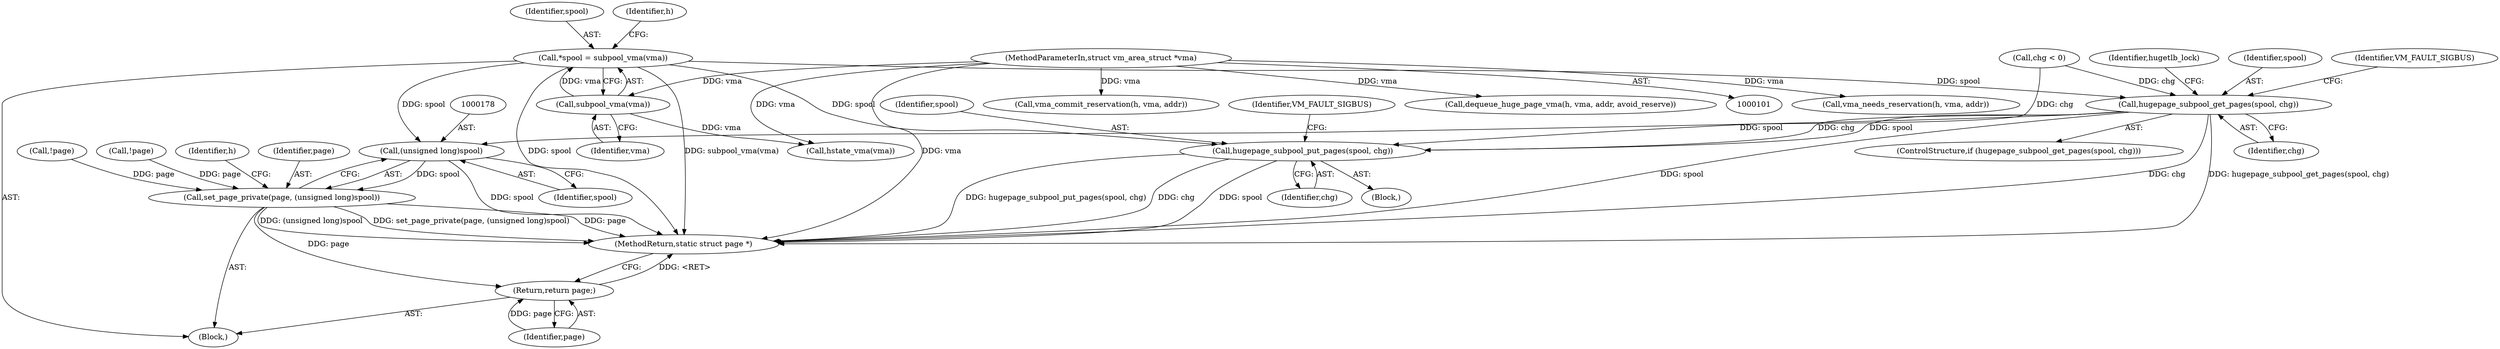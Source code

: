 digraph "0_linux_90481622d75715bfcb68501280a917dbfe516029_4@pointer" {
"1000107" [label="(Call,*spool = subpool_vma(vma))"];
"1000109" [label="(Call,subpool_vma(vma))"];
"1000102" [label="(MethodParameterIn,struct vm_area_struct *vma)"];
"1000135" [label="(Call,hugepage_subpool_get_pages(spool, chg))"];
"1000168" [label="(Call,hugepage_subpool_put_pages(spool, chg))"];
"1000177" [label="(Call,(unsigned long)spool)"];
"1000175" [label="(Call,set_page_private(page, (unsigned long)spool))"];
"1000184" [label="(Return,return page;)"];
"1000177" [label="(Call,(unsigned long)spool)"];
"1000137" [label="(Identifier,chg)"];
"1000175" [label="(Call,set_page_private(page, (unsigned long)spool))"];
"1000125" [label="(Call,chg < 0)"];
"1000181" [label="(Identifier,h)"];
"1000168" [label="(Call,hugepage_subpool_put_pages(spool, chg))"];
"1000144" [label="(Identifier,hugetlb_lock)"];
"1000107" [label="(Call,*spool = subpool_vma(vma))"];
"1000105" [label="(Block,)"];
"1000108" [label="(Identifier,spool)"];
"1000179" [label="(Identifier,spool)"];
"1000113" [label="(Identifier,h)"];
"1000135" [label="(Call,hugepage_subpool_get_pages(spool, chg))"];
"1000114" [label="(Call,hstate_vma(vma))"];
"1000170" [label="(Identifier,chg)"];
"1000169" [label="(Identifier,spool)"];
"1000184" [label="(Return,return page;)"];
"1000136" [label="(Identifier,spool)"];
"1000176" [label="(Identifier,page)"];
"1000120" [label="(Call,vma_needs_reservation(h, vma, addr))"];
"1000165" [label="(Call,!page)"];
"1000174" [label="(Identifier,VM_FAULT_SIGBUS)"];
"1000109" [label="(Call,subpool_vma(vma))"];
"1000186" [label="(MethodReturn,static struct page *)"];
"1000167" [label="(Block,)"];
"1000180" [label="(Call,vma_commit_reservation(h, vma, addr))"];
"1000141" [label="(Identifier,VM_FAULT_SIGBUS)"];
"1000185" [label="(Identifier,page)"];
"1000102" [label="(MethodParameterIn,struct vm_area_struct *vma)"];
"1000134" [label="(ControlStructure,if (hugepage_subpool_get_pages(spool, chg)))"];
"1000156" [label="(Call,!page)"];
"1000147" [label="(Call,dequeue_huge_page_vma(h, vma, addr, avoid_reserve))"];
"1000110" [label="(Identifier,vma)"];
"1000107" -> "1000105"  [label="AST: "];
"1000107" -> "1000109"  [label="CFG: "];
"1000108" -> "1000107"  [label="AST: "];
"1000109" -> "1000107"  [label="AST: "];
"1000113" -> "1000107"  [label="CFG: "];
"1000107" -> "1000186"  [label="DDG: spool"];
"1000107" -> "1000186"  [label="DDG: subpool_vma(vma)"];
"1000109" -> "1000107"  [label="DDG: vma"];
"1000107" -> "1000135"  [label="DDG: spool"];
"1000107" -> "1000168"  [label="DDG: spool"];
"1000107" -> "1000177"  [label="DDG: spool"];
"1000109" -> "1000110"  [label="CFG: "];
"1000110" -> "1000109"  [label="AST: "];
"1000102" -> "1000109"  [label="DDG: vma"];
"1000109" -> "1000114"  [label="DDG: vma"];
"1000102" -> "1000101"  [label="AST: "];
"1000102" -> "1000186"  [label="DDG: vma"];
"1000102" -> "1000114"  [label="DDG: vma"];
"1000102" -> "1000120"  [label="DDG: vma"];
"1000102" -> "1000147"  [label="DDG: vma"];
"1000102" -> "1000180"  [label="DDG: vma"];
"1000135" -> "1000134"  [label="AST: "];
"1000135" -> "1000137"  [label="CFG: "];
"1000136" -> "1000135"  [label="AST: "];
"1000137" -> "1000135"  [label="AST: "];
"1000141" -> "1000135"  [label="CFG: "];
"1000144" -> "1000135"  [label="CFG: "];
"1000135" -> "1000186"  [label="DDG: hugepage_subpool_get_pages(spool, chg)"];
"1000135" -> "1000186"  [label="DDG: spool"];
"1000135" -> "1000186"  [label="DDG: chg"];
"1000125" -> "1000135"  [label="DDG: chg"];
"1000135" -> "1000168"  [label="DDG: spool"];
"1000135" -> "1000168"  [label="DDG: chg"];
"1000135" -> "1000177"  [label="DDG: spool"];
"1000168" -> "1000167"  [label="AST: "];
"1000168" -> "1000170"  [label="CFG: "];
"1000169" -> "1000168"  [label="AST: "];
"1000170" -> "1000168"  [label="AST: "];
"1000174" -> "1000168"  [label="CFG: "];
"1000168" -> "1000186"  [label="DDG: spool"];
"1000168" -> "1000186"  [label="DDG: hugepage_subpool_put_pages(spool, chg)"];
"1000168" -> "1000186"  [label="DDG: chg"];
"1000125" -> "1000168"  [label="DDG: chg"];
"1000177" -> "1000175"  [label="AST: "];
"1000177" -> "1000179"  [label="CFG: "];
"1000178" -> "1000177"  [label="AST: "];
"1000179" -> "1000177"  [label="AST: "];
"1000175" -> "1000177"  [label="CFG: "];
"1000177" -> "1000186"  [label="DDG: spool"];
"1000177" -> "1000175"  [label="DDG: spool"];
"1000175" -> "1000105"  [label="AST: "];
"1000176" -> "1000175"  [label="AST: "];
"1000181" -> "1000175"  [label="CFG: "];
"1000175" -> "1000186"  [label="DDG: page"];
"1000175" -> "1000186"  [label="DDG: (unsigned long)spool"];
"1000175" -> "1000186"  [label="DDG: set_page_private(page, (unsigned long)spool)"];
"1000156" -> "1000175"  [label="DDG: page"];
"1000165" -> "1000175"  [label="DDG: page"];
"1000175" -> "1000184"  [label="DDG: page"];
"1000184" -> "1000105"  [label="AST: "];
"1000184" -> "1000185"  [label="CFG: "];
"1000185" -> "1000184"  [label="AST: "];
"1000186" -> "1000184"  [label="CFG: "];
"1000184" -> "1000186"  [label="DDG: <RET>"];
"1000185" -> "1000184"  [label="DDG: page"];
}
